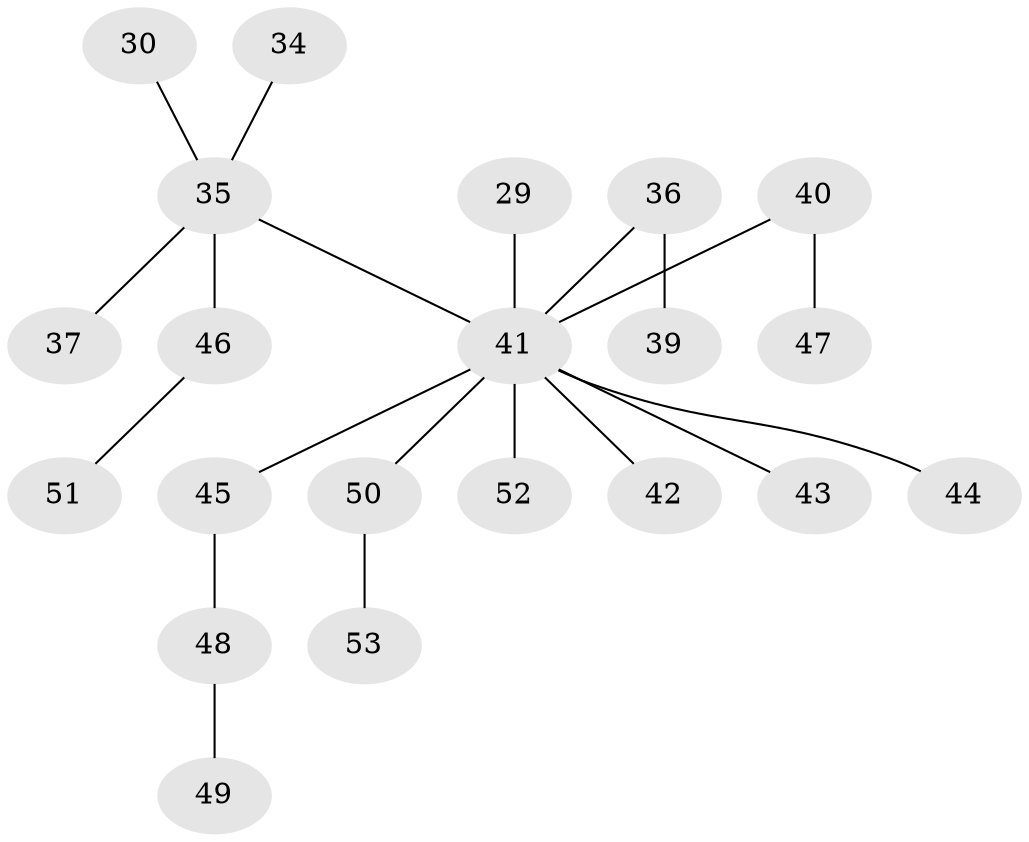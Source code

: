 // original degree distribution, {3: 0.11320754716981132, 5: 0.07547169811320754, 4: 0.05660377358490566, 2: 0.2641509433962264, 1: 0.49056603773584906}
// Generated by graph-tools (version 1.1) at 2025/56/03/04/25 21:56:04]
// undirected, 21 vertices, 20 edges
graph export_dot {
graph [start="1"]
  node [color=gray90,style=filled];
  29;
  30;
  34;
  35 [super="+2+14+20+25+32"];
  36;
  37;
  39;
  40 [super="+38"];
  41 [super="+9+5+33+16+21+31+17+23+28"];
  42;
  43;
  44;
  45;
  46;
  47;
  48;
  49;
  50;
  51;
  52;
  53;
  29 -- 41;
  30 -- 35;
  34 -- 35;
  35 -- 41;
  35 -- 46;
  35 -- 37;
  36 -- 39;
  36 -- 41;
  40 -- 41;
  40 -- 47;
  41 -- 50;
  41 -- 45;
  41 -- 43;
  41 -- 42;
  41 -- 44;
  41 -- 52;
  45 -- 48;
  46 -- 51;
  48 -- 49;
  50 -- 53;
}

